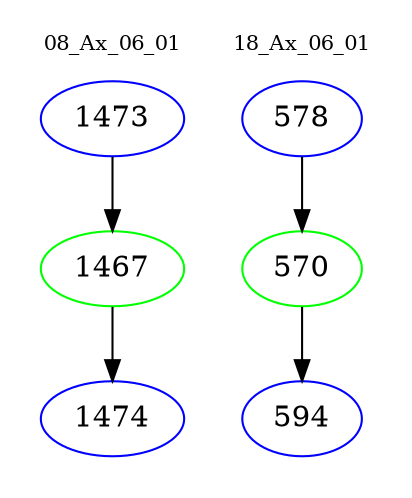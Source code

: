 digraph{
subgraph cluster_0 {
color = white
label = "08_Ax_06_01";
fontsize=10;
T0_1473 [label="1473", color="blue"]
T0_1473 -> T0_1467 [color="black"]
T0_1467 [label="1467", color="green"]
T0_1467 -> T0_1474 [color="black"]
T0_1474 [label="1474", color="blue"]
}
subgraph cluster_1 {
color = white
label = "18_Ax_06_01";
fontsize=10;
T1_578 [label="578", color="blue"]
T1_578 -> T1_570 [color="black"]
T1_570 [label="570", color="green"]
T1_570 -> T1_594 [color="black"]
T1_594 [label="594", color="blue"]
}
}

